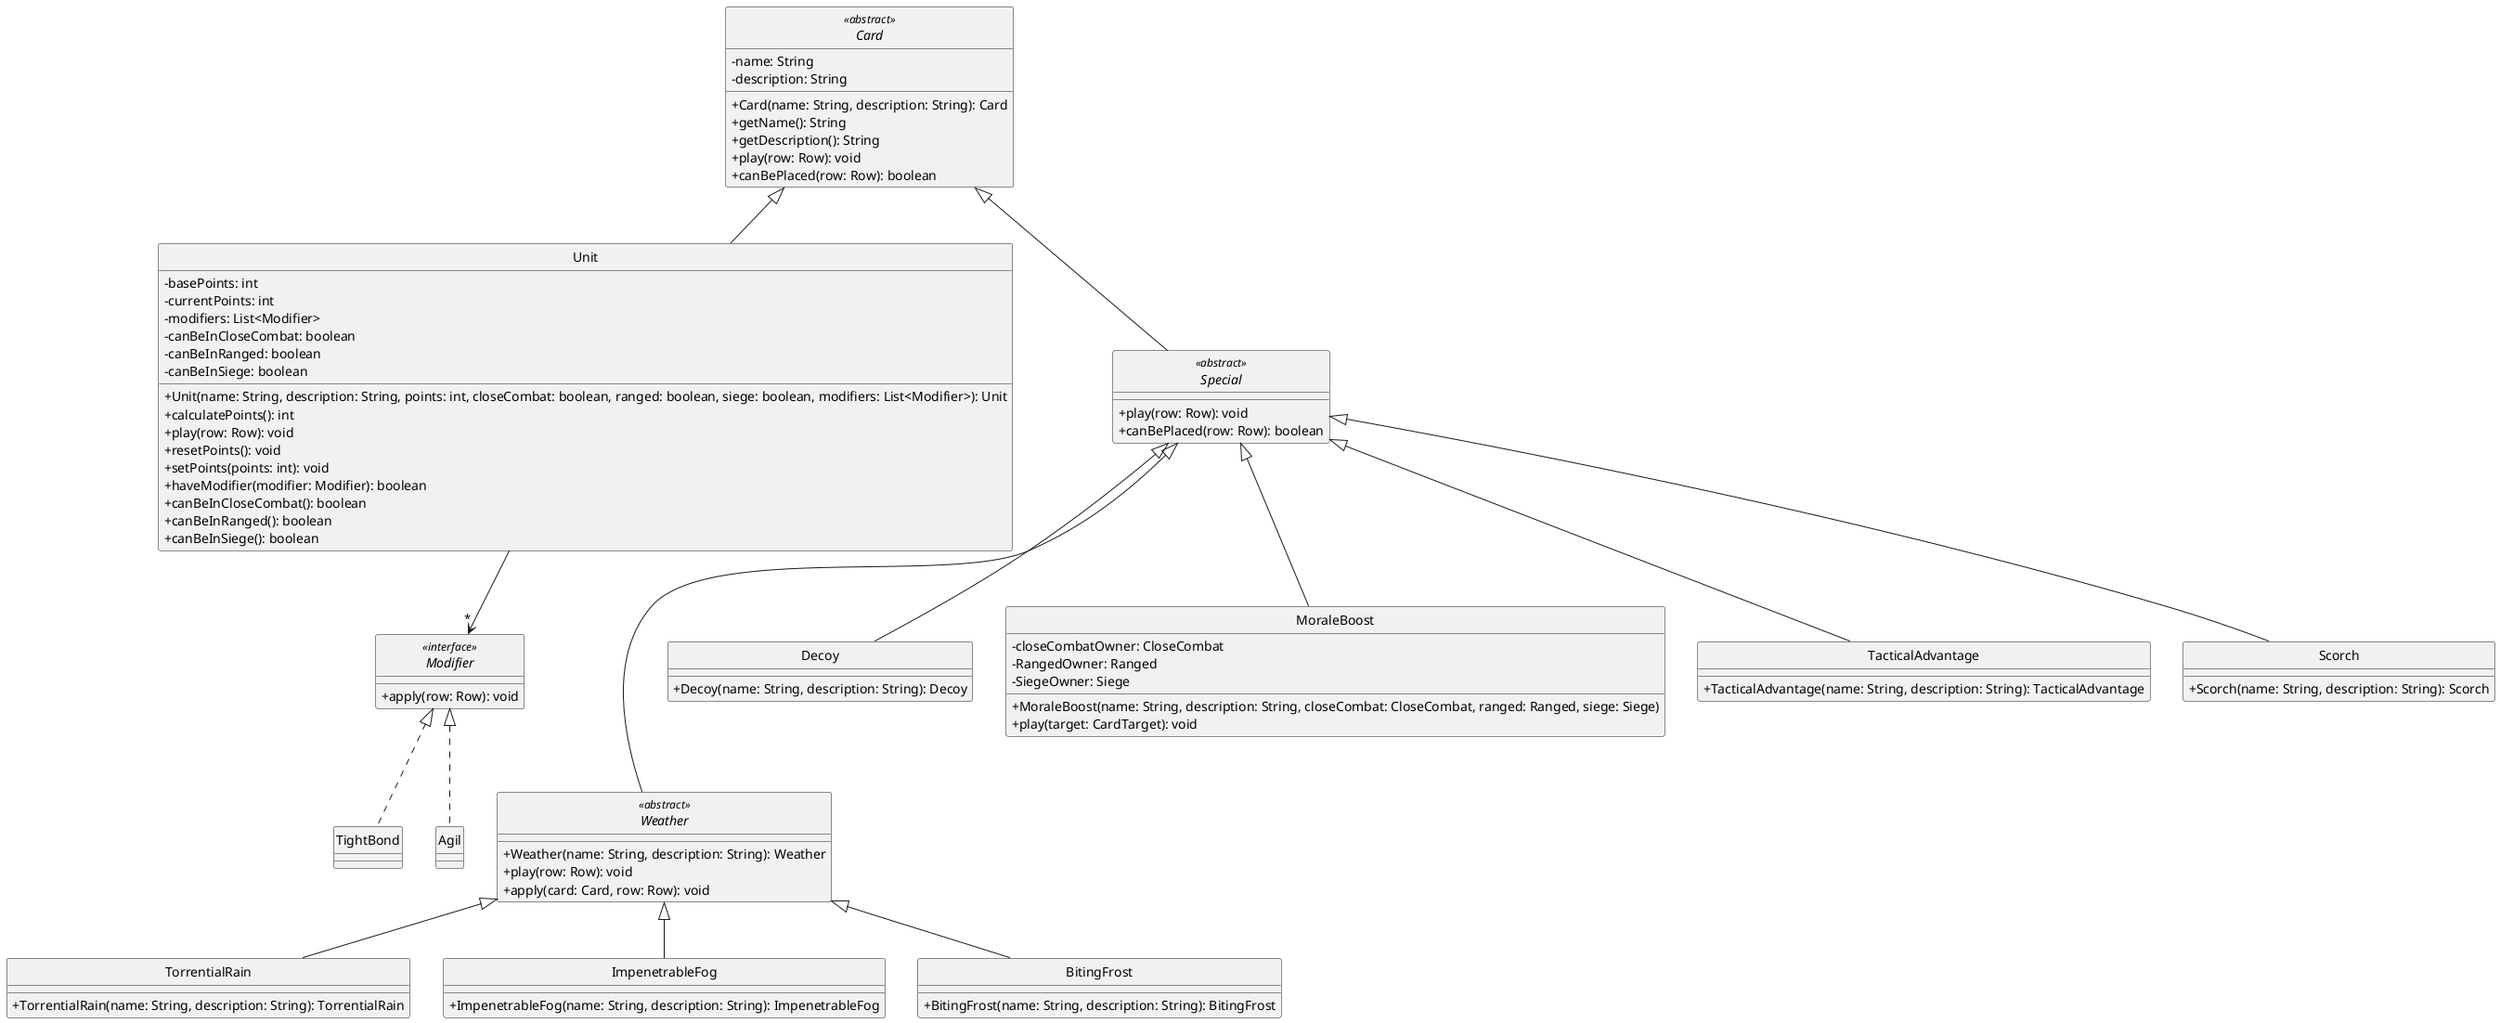 @startuml

skinparam monochrome true
hide circle
skinparam classAttributeIconSize 0

' =====================
' CARD HIERARCHY
' =====================

abstract class Card <<abstract>> {
  -name: String
  -description: String
  +Card(name: String, description: String): Card
  +getName(): String
  +getDescription(): String
  +play(row: Row): void
  +canBePlaced(row: Row): boolean
}

class Unit {
  -basePoints: int
  -currentPoints: int
  -modifiers: List<Modifier>
  -canBeInCloseCombat: boolean
  -canBeInRanged: boolean
  -canBeInSiege: boolean
  +Unit(name: String, description: String, points: int, closeCombat: boolean, ranged: boolean, siege: boolean, modifiers: List<Modifier>): Unit
  +calculatePoints(): int
  +play(row: Row): void
  +resetPoints(): void
  +setPoints(points: int): void
  +haveModifier(modifier: Modifier): boolean
  +canBeInCloseCombat(): boolean
  +canBeInRanged(): boolean
  +canBeInSiege(): boolean
}

abstract class Special <<abstract>> {
  +play(row: Row): void
  +canBePlaced(row: Row): boolean
}

abstract class Weather <<abstract>> {
  +Weather(name: String, description: String): Weather
  +play(row: Row): void
  +apply(card: Card, row: Row): void
}

class TorrentialRain {
  +TorrentialRain(name: String, description: String): TorrentialRain
}

class ImpenetrableFog {
  +ImpenetrableFog(name: String, description: String): ImpenetrableFog
}

class BitingFrost {
  +BitingFrost(name: String, description: String): BitingFrost
}

class Decoy {
  +Decoy(name: String, description: String): Decoy
}

class MoraleBoost{
  -closeCombatOwner: CloseCombat
  -RangedOwner: Ranged
  -SiegeOwner: Siege
  +MoraleBoost(name: String, description: String, closeCombat: CloseCombat, ranged: Ranged, siege: Siege)
  +play(target: CardTarget): void
}

class TacticalAdvantage {
  +TacticalAdvantage(name: String, description: String): TacticalAdvantage
}

class Scorch {
  +Scorch(name: String, description: String): Scorch
}

interface Modifier <<interface>> {
  +apply(row: Row): void
}

class TightBond {
}

class Agil {
}

' =====================
' RELATIONSHIPS
' =====================

Card <|-- Unit
Card <|-- Special

Unit --> "*" Modifier

Modifier <|.. TightBond
Modifier <|.. Agil

Special <|-- Decoy
Special <|-- TacticalAdvantage
Special <|-- Scorch
Special <|-- MoraleBoost
Special <|--- Weather

Weather <|-- TorrentialRain
Weather <|-- ImpenetrableFog
Weather <|-- BitingFrost

@enduml
